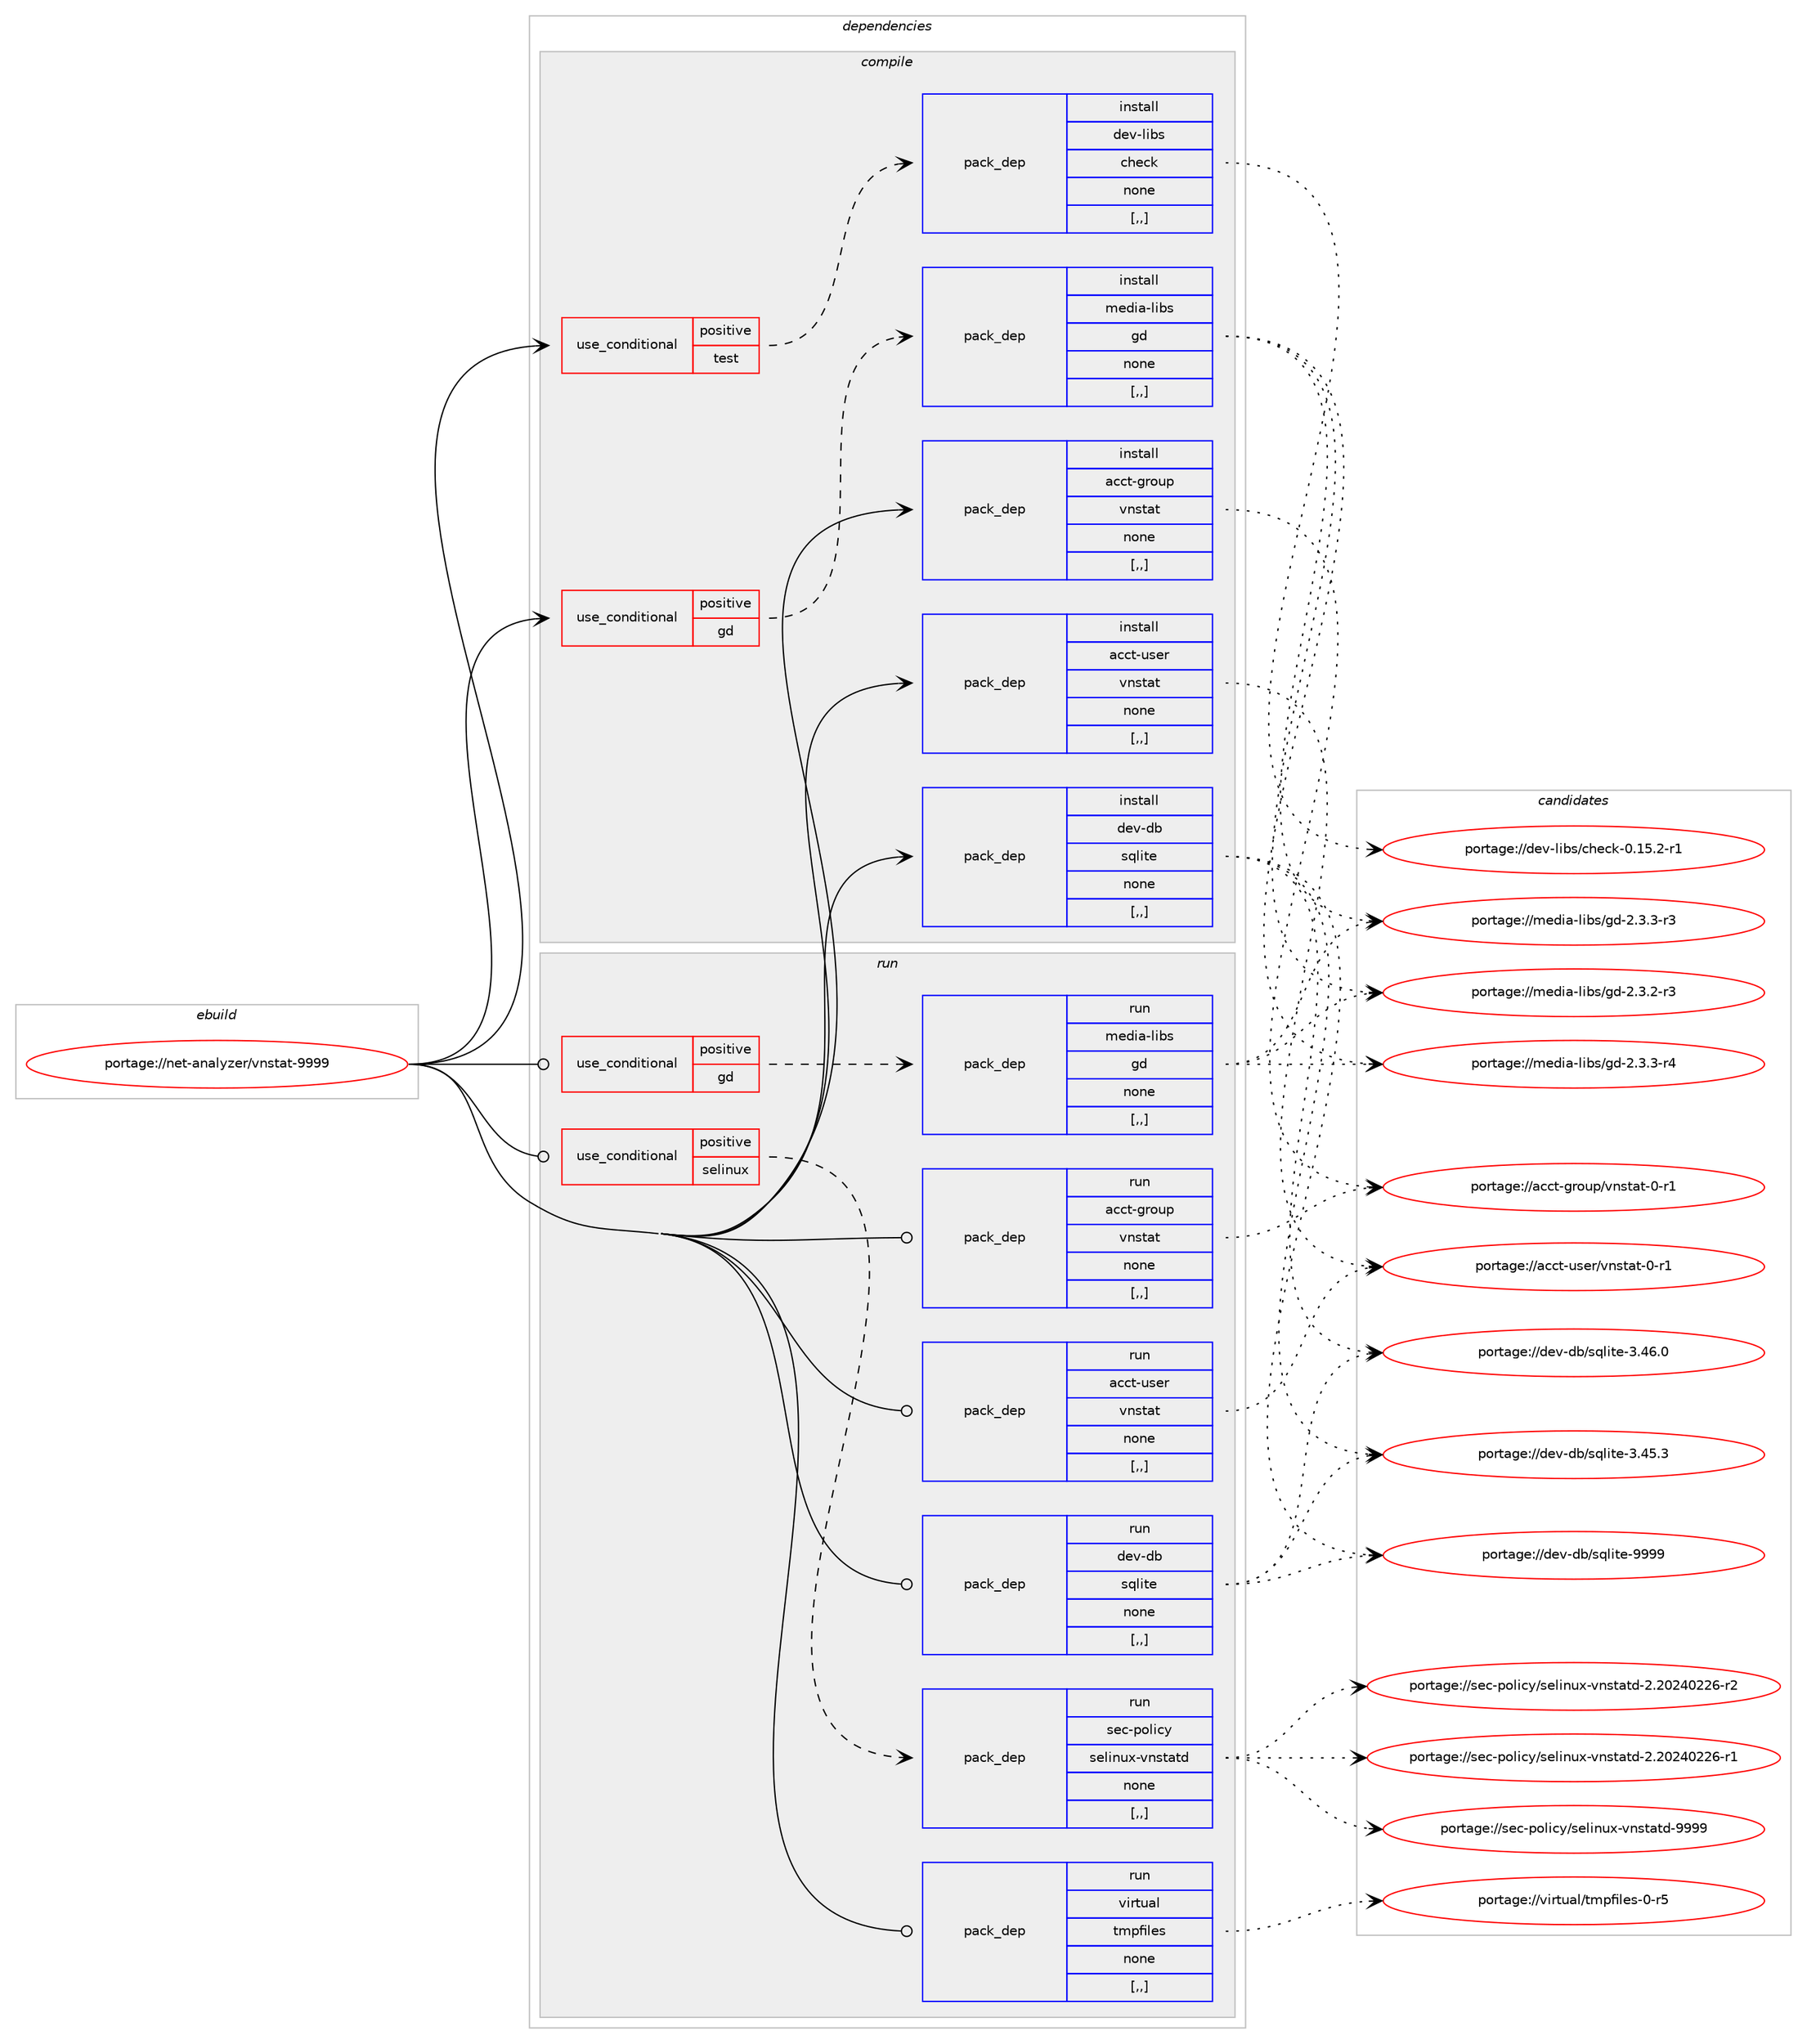 digraph prolog {

# *************
# Graph options
# *************

newrank=true;
concentrate=true;
compound=true;
graph [rankdir=LR,fontname=Helvetica,fontsize=10,ranksep=1.5];#, ranksep=2.5, nodesep=0.2];
edge  [arrowhead=vee];
node  [fontname=Helvetica,fontsize=10];

# **********
# The ebuild
# **********

subgraph cluster_leftcol {
color=gray;
label=<<i>ebuild</i>>;
id [label="portage://net-analyzer/vnstat-9999", color=red, width=4, href="../net-analyzer/vnstat-9999.svg"];
}

# ****************
# The dependencies
# ****************

subgraph cluster_midcol {
color=gray;
label=<<i>dependencies</i>>;
subgraph cluster_compile {
fillcolor="#eeeeee";
style=filled;
label=<<i>compile</i>>;
subgraph cond88078 {
dependency341749 [label=<<TABLE BORDER="0" CELLBORDER="1" CELLSPACING="0" CELLPADDING="4"><TR><TD ROWSPAN="3" CELLPADDING="10">use_conditional</TD></TR><TR><TD>positive</TD></TR><TR><TD>gd</TD></TR></TABLE>>, shape=none, color=red];
subgraph pack251080 {
dependency341750 [label=<<TABLE BORDER="0" CELLBORDER="1" CELLSPACING="0" CELLPADDING="4" WIDTH="220"><TR><TD ROWSPAN="6" CELLPADDING="30">pack_dep</TD></TR><TR><TD WIDTH="110">install</TD></TR><TR><TD>media-libs</TD></TR><TR><TD>gd</TD></TR><TR><TD>none</TD></TR><TR><TD>[,,]</TD></TR></TABLE>>, shape=none, color=blue];
}
dependency341749:e -> dependency341750:w [weight=20,style="dashed",arrowhead="vee"];
}
id:e -> dependency341749:w [weight=20,style="solid",arrowhead="vee"];
subgraph cond88079 {
dependency341751 [label=<<TABLE BORDER="0" CELLBORDER="1" CELLSPACING="0" CELLPADDING="4"><TR><TD ROWSPAN="3" CELLPADDING="10">use_conditional</TD></TR><TR><TD>positive</TD></TR><TR><TD>test</TD></TR></TABLE>>, shape=none, color=red];
subgraph pack251081 {
dependency341752 [label=<<TABLE BORDER="0" CELLBORDER="1" CELLSPACING="0" CELLPADDING="4" WIDTH="220"><TR><TD ROWSPAN="6" CELLPADDING="30">pack_dep</TD></TR><TR><TD WIDTH="110">install</TD></TR><TR><TD>dev-libs</TD></TR><TR><TD>check</TD></TR><TR><TD>none</TD></TR><TR><TD>[,,]</TD></TR></TABLE>>, shape=none, color=blue];
}
dependency341751:e -> dependency341752:w [weight=20,style="dashed",arrowhead="vee"];
}
id:e -> dependency341751:w [weight=20,style="solid",arrowhead="vee"];
subgraph pack251082 {
dependency341753 [label=<<TABLE BORDER="0" CELLBORDER="1" CELLSPACING="0" CELLPADDING="4" WIDTH="220"><TR><TD ROWSPAN="6" CELLPADDING="30">pack_dep</TD></TR><TR><TD WIDTH="110">install</TD></TR><TR><TD>acct-group</TD></TR><TR><TD>vnstat</TD></TR><TR><TD>none</TD></TR><TR><TD>[,,]</TD></TR></TABLE>>, shape=none, color=blue];
}
id:e -> dependency341753:w [weight=20,style="solid",arrowhead="vee"];
subgraph pack251083 {
dependency341754 [label=<<TABLE BORDER="0" CELLBORDER="1" CELLSPACING="0" CELLPADDING="4" WIDTH="220"><TR><TD ROWSPAN="6" CELLPADDING="30">pack_dep</TD></TR><TR><TD WIDTH="110">install</TD></TR><TR><TD>acct-user</TD></TR><TR><TD>vnstat</TD></TR><TR><TD>none</TD></TR><TR><TD>[,,]</TD></TR></TABLE>>, shape=none, color=blue];
}
id:e -> dependency341754:w [weight=20,style="solid",arrowhead="vee"];
subgraph pack251084 {
dependency341755 [label=<<TABLE BORDER="0" CELLBORDER="1" CELLSPACING="0" CELLPADDING="4" WIDTH="220"><TR><TD ROWSPAN="6" CELLPADDING="30">pack_dep</TD></TR><TR><TD WIDTH="110">install</TD></TR><TR><TD>dev-db</TD></TR><TR><TD>sqlite</TD></TR><TR><TD>none</TD></TR><TR><TD>[,,]</TD></TR></TABLE>>, shape=none, color=blue];
}
id:e -> dependency341755:w [weight=20,style="solid",arrowhead="vee"];
}
subgraph cluster_compileandrun {
fillcolor="#eeeeee";
style=filled;
label=<<i>compile and run</i>>;
}
subgraph cluster_run {
fillcolor="#eeeeee";
style=filled;
label=<<i>run</i>>;
subgraph cond88080 {
dependency341756 [label=<<TABLE BORDER="0" CELLBORDER="1" CELLSPACING="0" CELLPADDING="4"><TR><TD ROWSPAN="3" CELLPADDING="10">use_conditional</TD></TR><TR><TD>positive</TD></TR><TR><TD>gd</TD></TR></TABLE>>, shape=none, color=red];
subgraph pack251085 {
dependency341757 [label=<<TABLE BORDER="0" CELLBORDER="1" CELLSPACING="0" CELLPADDING="4" WIDTH="220"><TR><TD ROWSPAN="6" CELLPADDING="30">pack_dep</TD></TR><TR><TD WIDTH="110">run</TD></TR><TR><TD>media-libs</TD></TR><TR><TD>gd</TD></TR><TR><TD>none</TD></TR><TR><TD>[,,]</TD></TR></TABLE>>, shape=none, color=blue];
}
dependency341756:e -> dependency341757:w [weight=20,style="dashed",arrowhead="vee"];
}
id:e -> dependency341756:w [weight=20,style="solid",arrowhead="odot"];
subgraph cond88081 {
dependency341758 [label=<<TABLE BORDER="0" CELLBORDER="1" CELLSPACING="0" CELLPADDING="4"><TR><TD ROWSPAN="3" CELLPADDING="10">use_conditional</TD></TR><TR><TD>positive</TD></TR><TR><TD>selinux</TD></TR></TABLE>>, shape=none, color=red];
subgraph pack251086 {
dependency341759 [label=<<TABLE BORDER="0" CELLBORDER="1" CELLSPACING="0" CELLPADDING="4" WIDTH="220"><TR><TD ROWSPAN="6" CELLPADDING="30">pack_dep</TD></TR><TR><TD WIDTH="110">run</TD></TR><TR><TD>sec-policy</TD></TR><TR><TD>selinux-vnstatd</TD></TR><TR><TD>none</TD></TR><TR><TD>[,,]</TD></TR></TABLE>>, shape=none, color=blue];
}
dependency341758:e -> dependency341759:w [weight=20,style="dashed",arrowhead="vee"];
}
id:e -> dependency341758:w [weight=20,style="solid",arrowhead="odot"];
subgraph pack251087 {
dependency341760 [label=<<TABLE BORDER="0" CELLBORDER="1" CELLSPACING="0" CELLPADDING="4" WIDTH="220"><TR><TD ROWSPAN="6" CELLPADDING="30">pack_dep</TD></TR><TR><TD WIDTH="110">run</TD></TR><TR><TD>acct-group</TD></TR><TR><TD>vnstat</TD></TR><TR><TD>none</TD></TR><TR><TD>[,,]</TD></TR></TABLE>>, shape=none, color=blue];
}
id:e -> dependency341760:w [weight=20,style="solid",arrowhead="odot"];
subgraph pack251088 {
dependency341761 [label=<<TABLE BORDER="0" CELLBORDER="1" CELLSPACING="0" CELLPADDING="4" WIDTH="220"><TR><TD ROWSPAN="6" CELLPADDING="30">pack_dep</TD></TR><TR><TD WIDTH="110">run</TD></TR><TR><TD>acct-user</TD></TR><TR><TD>vnstat</TD></TR><TR><TD>none</TD></TR><TR><TD>[,,]</TD></TR></TABLE>>, shape=none, color=blue];
}
id:e -> dependency341761:w [weight=20,style="solid",arrowhead="odot"];
subgraph pack251089 {
dependency341762 [label=<<TABLE BORDER="0" CELLBORDER="1" CELLSPACING="0" CELLPADDING="4" WIDTH="220"><TR><TD ROWSPAN="6" CELLPADDING="30">pack_dep</TD></TR><TR><TD WIDTH="110">run</TD></TR><TR><TD>dev-db</TD></TR><TR><TD>sqlite</TD></TR><TR><TD>none</TD></TR><TR><TD>[,,]</TD></TR></TABLE>>, shape=none, color=blue];
}
id:e -> dependency341762:w [weight=20,style="solid",arrowhead="odot"];
subgraph pack251090 {
dependency341763 [label=<<TABLE BORDER="0" CELLBORDER="1" CELLSPACING="0" CELLPADDING="4" WIDTH="220"><TR><TD ROWSPAN="6" CELLPADDING="30">pack_dep</TD></TR><TR><TD WIDTH="110">run</TD></TR><TR><TD>virtual</TD></TR><TR><TD>tmpfiles</TD></TR><TR><TD>none</TD></TR><TR><TD>[,,]</TD></TR></TABLE>>, shape=none, color=blue];
}
id:e -> dependency341763:w [weight=20,style="solid",arrowhead="odot"];
}
}

# **************
# The candidates
# **************

subgraph cluster_choices {
rank=same;
color=gray;
label=<<i>candidates</i>>;

subgraph choice251080 {
color=black;
nodesep=1;
choice109101100105974510810598115471031004550465146514511452 [label="portage://media-libs/gd-2.3.3-r4", color=red, width=4,href="../media-libs/gd-2.3.3-r4.svg"];
choice109101100105974510810598115471031004550465146514511451 [label="portage://media-libs/gd-2.3.3-r3", color=red, width=4,href="../media-libs/gd-2.3.3-r3.svg"];
choice109101100105974510810598115471031004550465146504511451 [label="portage://media-libs/gd-2.3.2-r3", color=red, width=4,href="../media-libs/gd-2.3.2-r3.svg"];
dependency341750:e -> choice109101100105974510810598115471031004550465146514511452:w [style=dotted,weight="100"];
dependency341750:e -> choice109101100105974510810598115471031004550465146514511451:w [style=dotted,weight="100"];
dependency341750:e -> choice109101100105974510810598115471031004550465146504511451:w [style=dotted,weight="100"];
}
subgraph choice251081 {
color=black;
nodesep=1;
choice1001011184510810598115479910410199107454846495346504511449 [label="portage://dev-libs/check-0.15.2-r1", color=red, width=4,href="../dev-libs/check-0.15.2-r1.svg"];
dependency341752:e -> choice1001011184510810598115479910410199107454846495346504511449:w [style=dotted,weight="100"];
}
subgraph choice251082 {
color=black;
nodesep=1;
choice97999911645103114111117112471181101151169711645484511449 [label="portage://acct-group/vnstat-0-r1", color=red, width=4,href="../acct-group/vnstat-0-r1.svg"];
dependency341753:e -> choice97999911645103114111117112471181101151169711645484511449:w [style=dotted,weight="100"];
}
subgraph choice251083 {
color=black;
nodesep=1;
choice97999911645117115101114471181101151169711645484511449 [label="portage://acct-user/vnstat-0-r1", color=red, width=4,href="../acct-user/vnstat-0-r1.svg"];
dependency341754:e -> choice97999911645117115101114471181101151169711645484511449:w [style=dotted,weight="100"];
}
subgraph choice251084 {
color=black;
nodesep=1;
choice1001011184510098471151131081051161014557575757 [label="portage://dev-db/sqlite-9999", color=red, width=4,href="../dev-db/sqlite-9999.svg"];
choice10010111845100984711511310810511610145514652544648 [label="portage://dev-db/sqlite-3.46.0", color=red, width=4,href="../dev-db/sqlite-3.46.0.svg"];
choice10010111845100984711511310810511610145514652534651 [label="portage://dev-db/sqlite-3.45.3", color=red, width=4,href="../dev-db/sqlite-3.45.3.svg"];
dependency341755:e -> choice1001011184510098471151131081051161014557575757:w [style=dotted,weight="100"];
dependency341755:e -> choice10010111845100984711511310810511610145514652544648:w [style=dotted,weight="100"];
dependency341755:e -> choice10010111845100984711511310810511610145514652534651:w [style=dotted,weight="100"];
}
subgraph choice251085 {
color=black;
nodesep=1;
choice109101100105974510810598115471031004550465146514511452 [label="portage://media-libs/gd-2.3.3-r4", color=red, width=4,href="../media-libs/gd-2.3.3-r4.svg"];
choice109101100105974510810598115471031004550465146514511451 [label="portage://media-libs/gd-2.3.3-r3", color=red, width=4,href="../media-libs/gd-2.3.3-r3.svg"];
choice109101100105974510810598115471031004550465146504511451 [label="portage://media-libs/gd-2.3.2-r3", color=red, width=4,href="../media-libs/gd-2.3.2-r3.svg"];
dependency341757:e -> choice109101100105974510810598115471031004550465146514511452:w [style=dotted,weight="100"];
dependency341757:e -> choice109101100105974510810598115471031004550465146514511451:w [style=dotted,weight="100"];
dependency341757:e -> choice109101100105974510810598115471031004550465146504511451:w [style=dotted,weight="100"];
}
subgraph choice251086 {
color=black;
nodesep=1;
choice1151019945112111108105991214711510110810511011712045118110115116971161004557575757 [label="portage://sec-policy/selinux-vnstatd-9999", color=red, width=4,href="../sec-policy/selinux-vnstatd-9999.svg"];
choice11510199451121111081059912147115101108105110117120451181101151169711610045504650485052485050544511450 [label="portage://sec-policy/selinux-vnstatd-2.20240226-r2", color=red, width=4,href="../sec-policy/selinux-vnstatd-2.20240226-r2.svg"];
choice11510199451121111081059912147115101108105110117120451181101151169711610045504650485052485050544511449 [label="portage://sec-policy/selinux-vnstatd-2.20240226-r1", color=red, width=4,href="../sec-policy/selinux-vnstatd-2.20240226-r1.svg"];
dependency341759:e -> choice1151019945112111108105991214711510110810511011712045118110115116971161004557575757:w [style=dotted,weight="100"];
dependency341759:e -> choice11510199451121111081059912147115101108105110117120451181101151169711610045504650485052485050544511450:w [style=dotted,weight="100"];
dependency341759:e -> choice11510199451121111081059912147115101108105110117120451181101151169711610045504650485052485050544511449:w [style=dotted,weight="100"];
}
subgraph choice251087 {
color=black;
nodesep=1;
choice97999911645103114111117112471181101151169711645484511449 [label="portage://acct-group/vnstat-0-r1", color=red, width=4,href="../acct-group/vnstat-0-r1.svg"];
dependency341760:e -> choice97999911645103114111117112471181101151169711645484511449:w [style=dotted,weight="100"];
}
subgraph choice251088 {
color=black;
nodesep=1;
choice97999911645117115101114471181101151169711645484511449 [label="portage://acct-user/vnstat-0-r1", color=red, width=4,href="../acct-user/vnstat-0-r1.svg"];
dependency341761:e -> choice97999911645117115101114471181101151169711645484511449:w [style=dotted,weight="100"];
}
subgraph choice251089 {
color=black;
nodesep=1;
choice1001011184510098471151131081051161014557575757 [label="portage://dev-db/sqlite-9999", color=red, width=4,href="../dev-db/sqlite-9999.svg"];
choice10010111845100984711511310810511610145514652544648 [label="portage://dev-db/sqlite-3.46.0", color=red, width=4,href="../dev-db/sqlite-3.46.0.svg"];
choice10010111845100984711511310810511610145514652534651 [label="portage://dev-db/sqlite-3.45.3", color=red, width=4,href="../dev-db/sqlite-3.45.3.svg"];
dependency341762:e -> choice1001011184510098471151131081051161014557575757:w [style=dotted,weight="100"];
dependency341762:e -> choice10010111845100984711511310810511610145514652544648:w [style=dotted,weight="100"];
dependency341762:e -> choice10010111845100984711511310810511610145514652534651:w [style=dotted,weight="100"];
}
subgraph choice251090 {
color=black;
nodesep=1;
choice118105114116117971084711610911210210510810111545484511453 [label="portage://virtual/tmpfiles-0-r5", color=red, width=4,href="../virtual/tmpfiles-0-r5.svg"];
dependency341763:e -> choice118105114116117971084711610911210210510810111545484511453:w [style=dotted,weight="100"];
}
}

}
